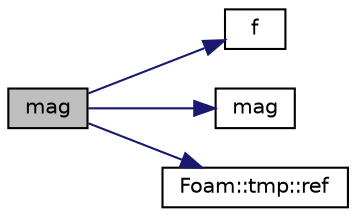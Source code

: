 digraph "mag"
{
  bgcolor="transparent";
  edge [fontname="Helvetica",fontsize="10",labelfontname="Helvetica",labelfontsize="10"];
  node [fontname="Helvetica",fontsize="10",shape=record];
  rankdir="LR";
  Node73718 [label="mag",height=0.2,width=0.4,color="black", fillcolor="grey75", style="filled", fontcolor="black"];
  Node73718 -> Node73719 [color="midnightblue",fontsize="10",style="solid",fontname="Helvetica"];
  Node73719 [label="f",height=0.2,width=0.4,color="black",URL="$a18335.html#a888be93833ac7a23170555c69c690288"];
  Node73718 -> Node73720 [color="midnightblue",fontsize="10",style="solid",fontname="Helvetica"];
  Node73720 [label="mag",height=0.2,width=0.4,color="black",URL="$a21851.html#a929da2a3fdcf3dacbbe0487d3a330dae"];
  Node73718 -> Node73721 [color="midnightblue",fontsize="10",style="solid",fontname="Helvetica"];
  Node73721 [label="Foam::tmp::ref",height=0.2,width=0.4,color="black",URL="$a27077.html#aeaf81e641282874cef07f5b808efc83b",tooltip="Return non-const reference or generate a fatal error. "];
}

